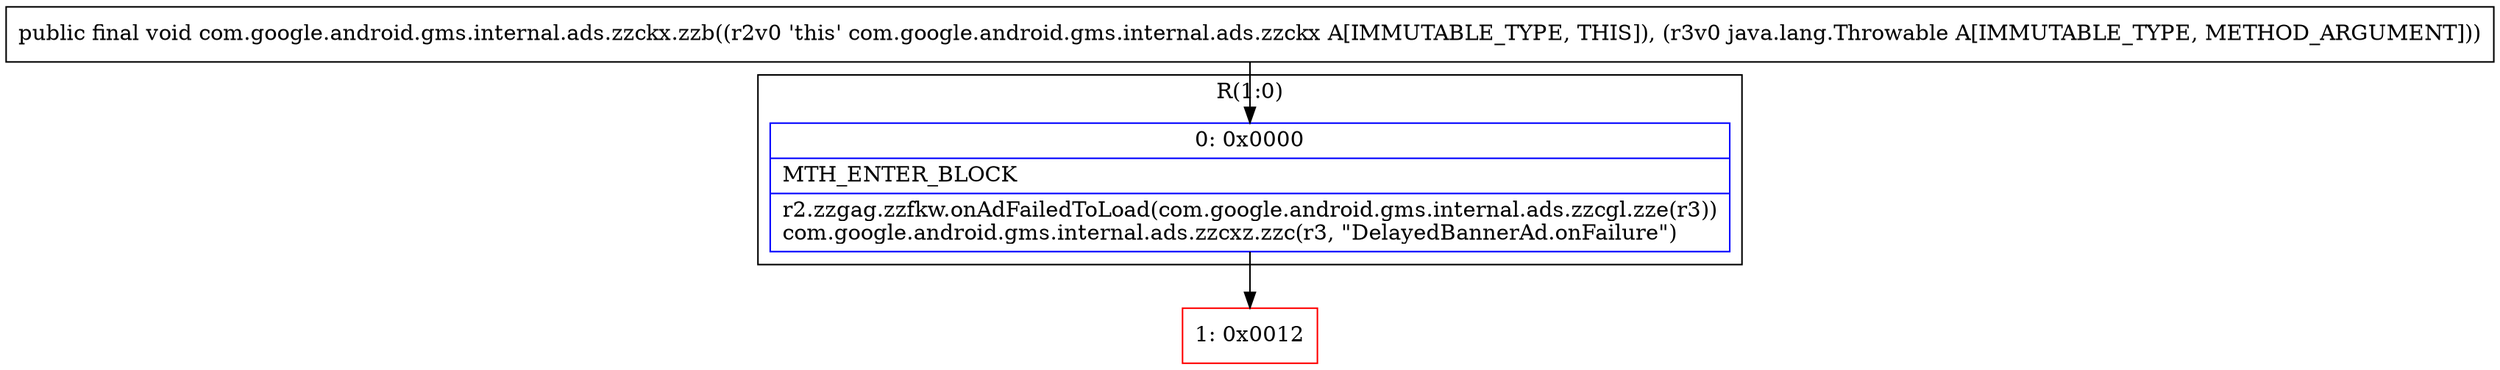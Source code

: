 digraph "CFG forcom.google.android.gms.internal.ads.zzckx.zzb(Ljava\/lang\/Throwable;)V" {
subgraph cluster_Region_1495990821 {
label = "R(1:0)";
node [shape=record,color=blue];
Node_0 [shape=record,label="{0\:\ 0x0000|MTH_ENTER_BLOCK\l|r2.zzgag.zzfkw.onAdFailedToLoad(com.google.android.gms.internal.ads.zzcgl.zze(r3))\lcom.google.android.gms.internal.ads.zzcxz.zzc(r3, \"DelayedBannerAd.onFailure\")\l}"];
}
Node_1 [shape=record,color=red,label="{1\:\ 0x0012}"];
MethodNode[shape=record,label="{public final void com.google.android.gms.internal.ads.zzckx.zzb((r2v0 'this' com.google.android.gms.internal.ads.zzckx A[IMMUTABLE_TYPE, THIS]), (r3v0 java.lang.Throwable A[IMMUTABLE_TYPE, METHOD_ARGUMENT])) }"];
MethodNode -> Node_0;
Node_0 -> Node_1;
}

